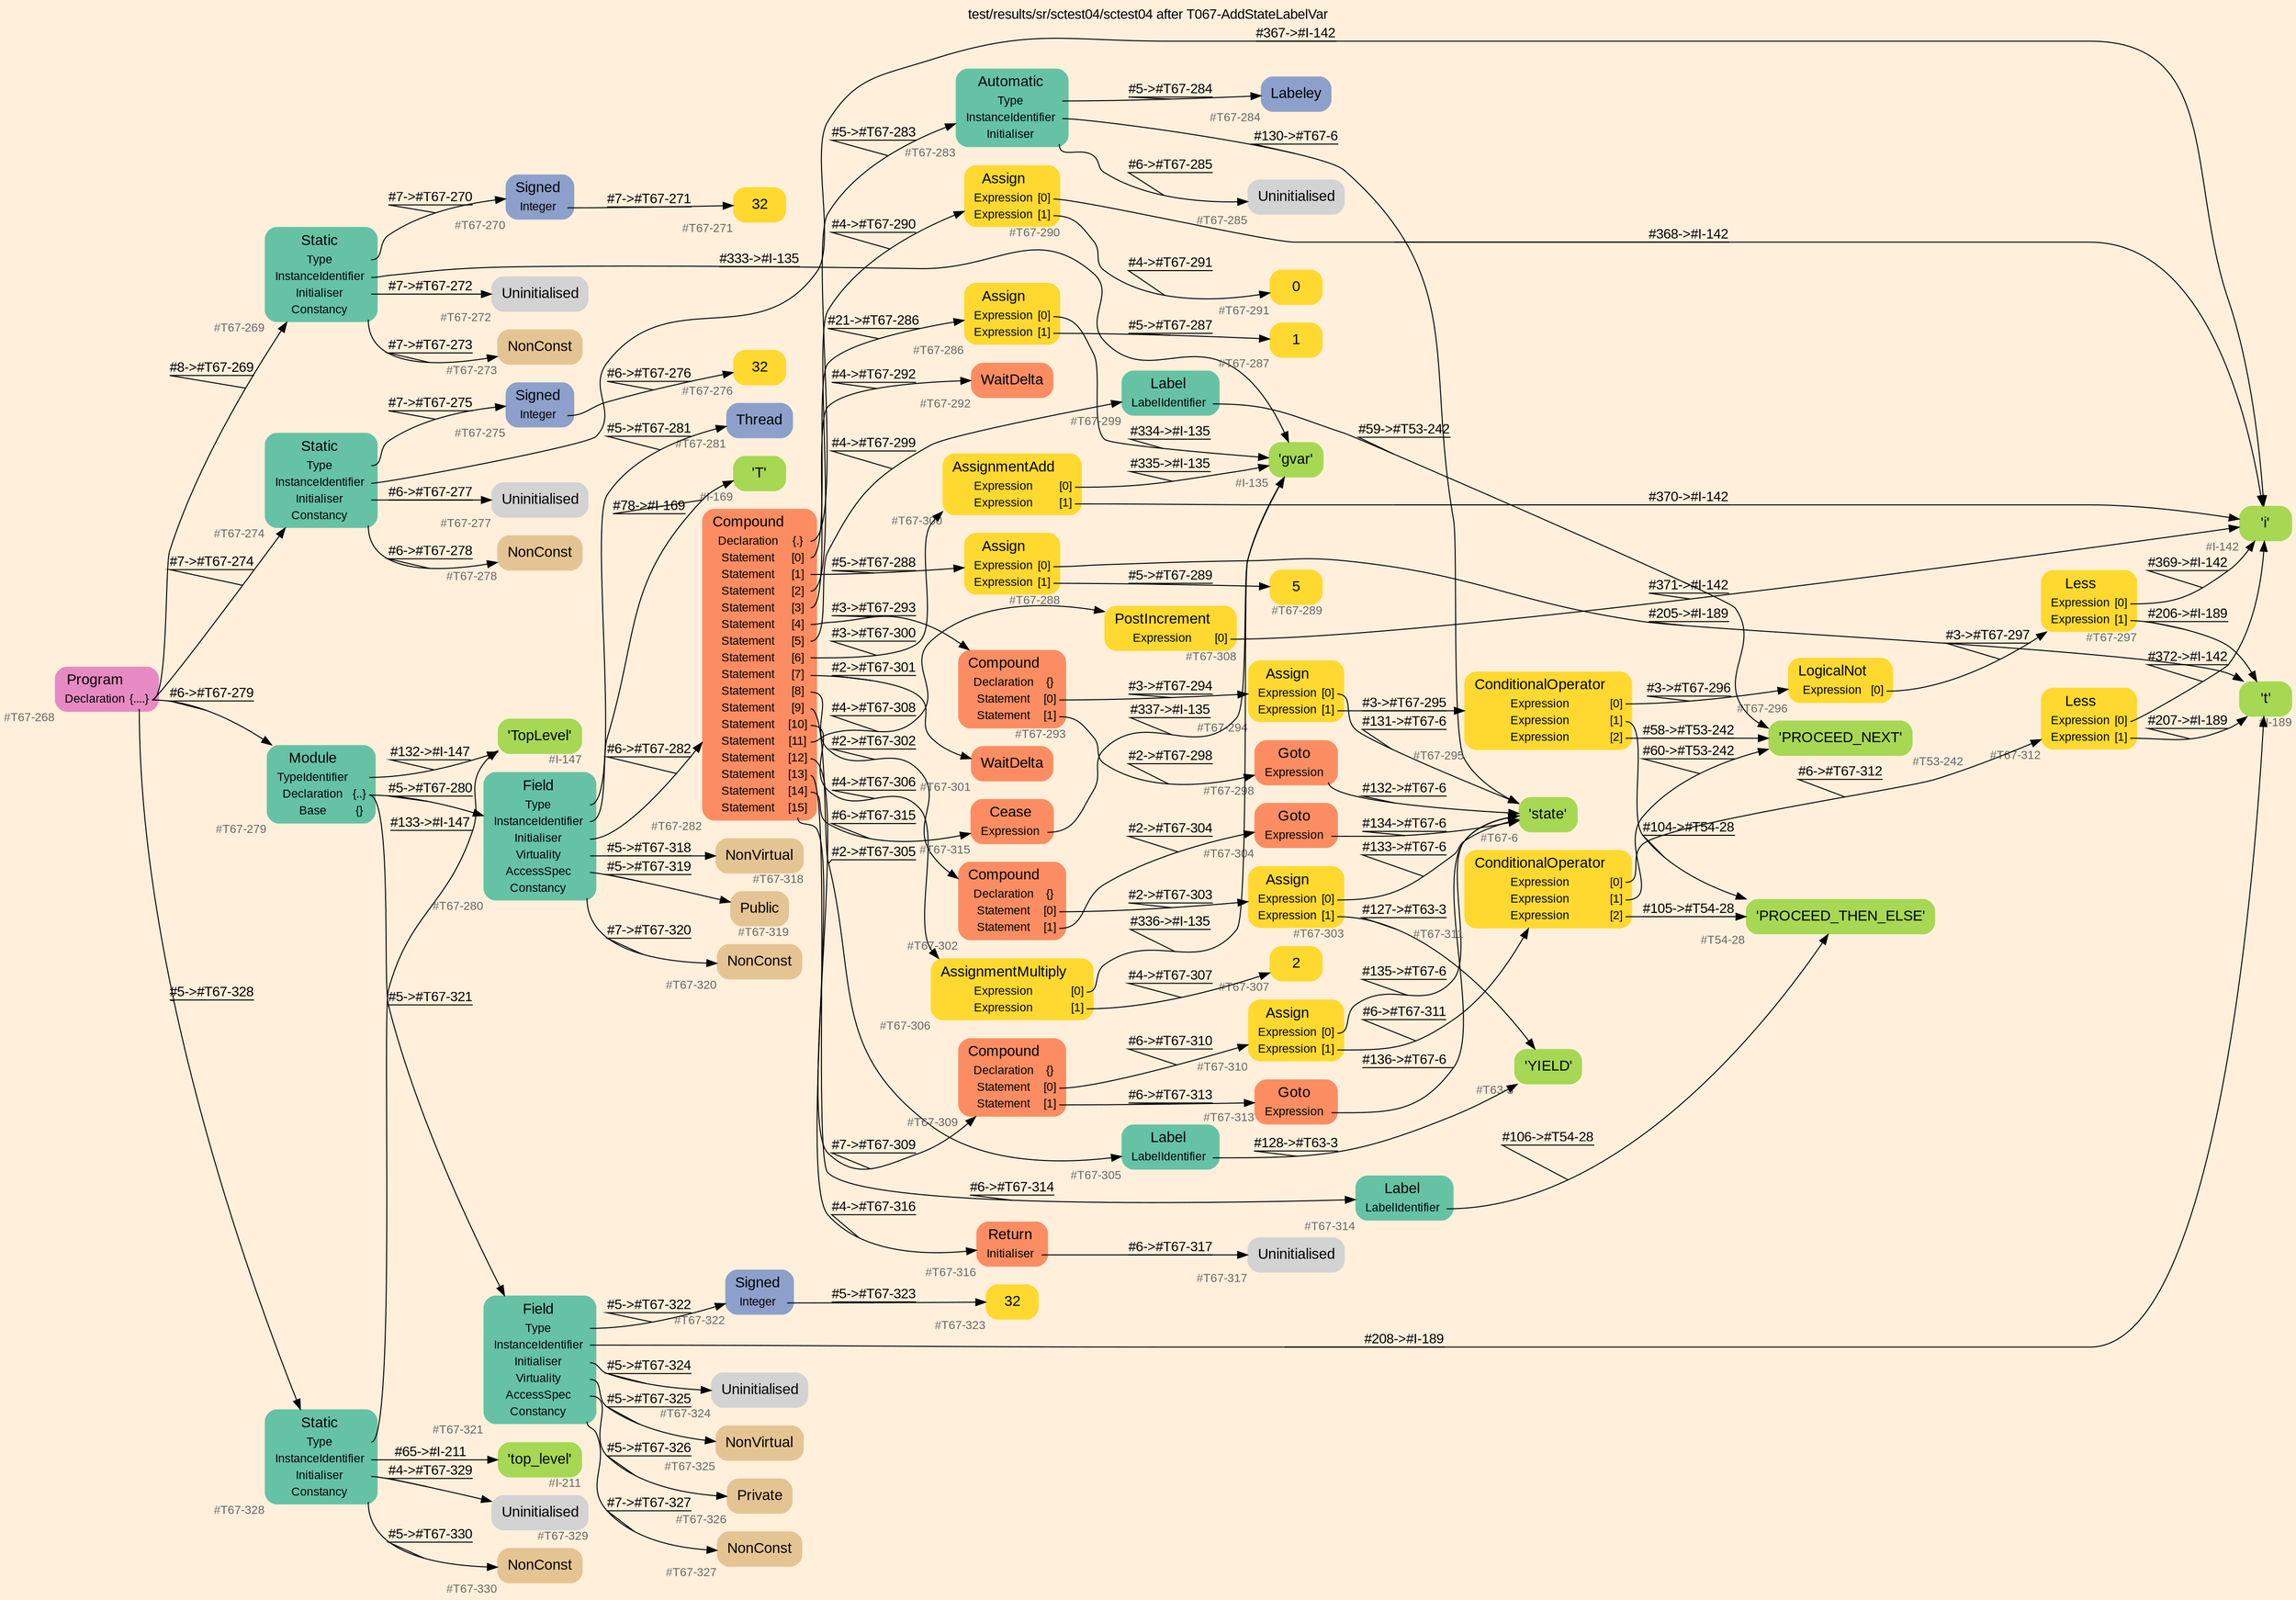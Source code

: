 digraph "test/results/sr/sctest04/sctest04 after T067-AddStateLabelVar" {
label = "test/results/sr/sctest04/sctest04 after T067-AddStateLabelVar"
labelloc = t
graph [
    rankdir = "LR"
    ranksep = 0.3
    bgcolor = antiquewhite1
    color = black
    fontcolor = black
    fontname = "Arial"
];
node [
    fontname = "Arial"
];
edge [
    fontname = "Arial"
];

// -------------------- node figure --------------------
// -------- block #T67-268 ----------
"#T67-268" [
    fillcolor = "/set28/4"
    xlabel = "#T67-268"
    fontsize = "12"
    fontcolor = grey40
    shape = "plaintext"
    label = <<TABLE BORDER="0" CELLBORDER="0" CELLSPACING="0">
     <TR><TD><FONT COLOR="black" POINT-SIZE="15">Program</FONT></TD></TR>
     <TR><TD><FONT COLOR="black" POINT-SIZE="12">Declaration</FONT></TD><TD PORT="port0"><FONT COLOR="black" POINT-SIZE="12">{....}</FONT></TD></TR>
    </TABLE>>
    style = "rounded,filled"
];

// -------- block #T67-269 ----------
"#T67-269" [
    fillcolor = "/set28/1"
    xlabel = "#T67-269"
    fontsize = "12"
    fontcolor = grey40
    shape = "plaintext"
    label = <<TABLE BORDER="0" CELLBORDER="0" CELLSPACING="0">
     <TR><TD><FONT COLOR="black" POINT-SIZE="15">Static</FONT></TD></TR>
     <TR><TD><FONT COLOR="black" POINT-SIZE="12">Type</FONT></TD><TD PORT="port0"></TD></TR>
     <TR><TD><FONT COLOR="black" POINT-SIZE="12">InstanceIdentifier</FONT></TD><TD PORT="port1"></TD></TR>
     <TR><TD><FONT COLOR="black" POINT-SIZE="12">Initialiser</FONT></TD><TD PORT="port2"></TD></TR>
     <TR><TD><FONT COLOR="black" POINT-SIZE="12">Constancy</FONT></TD><TD PORT="port3"></TD></TR>
    </TABLE>>
    style = "rounded,filled"
];

// -------- block #T67-270 ----------
"#T67-270" [
    fillcolor = "/set28/3"
    xlabel = "#T67-270"
    fontsize = "12"
    fontcolor = grey40
    shape = "plaintext"
    label = <<TABLE BORDER="0" CELLBORDER="0" CELLSPACING="0">
     <TR><TD><FONT COLOR="black" POINT-SIZE="15">Signed</FONT></TD></TR>
     <TR><TD><FONT COLOR="black" POINT-SIZE="12">Integer</FONT></TD><TD PORT="port0"></TD></TR>
    </TABLE>>
    style = "rounded,filled"
];

// -------- block #T67-271 ----------
"#T67-271" [
    fillcolor = "/set28/6"
    xlabel = "#T67-271"
    fontsize = "12"
    fontcolor = grey40
    shape = "plaintext"
    label = <<TABLE BORDER="0" CELLBORDER="0" CELLSPACING="0">
     <TR><TD><FONT COLOR="black" POINT-SIZE="15">32</FONT></TD></TR>
    </TABLE>>
    style = "rounded,filled"
];

// -------- block #I-135 ----------
"#I-135" [
    fillcolor = "/set28/5"
    xlabel = "#I-135"
    fontsize = "12"
    fontcolor = grey40
    shape = "plaintext"
    label = <<TABLE BORDER="0" CELLBORDER="0" CELLSPACING="0">
     <TR><TD><FONT COLOR="black" POINT-SIZE="15">'gvar'</FONT></TD></TR>
    </TABLE>>
    style = "rounded,filled"
];

// -------- block #T67-272 ----------
"#T67-272" [
    xlabel = "#T67-272"
    fontsize = "12"
    fontcolor = grey40
    shape = "plaintext"
    label = <<TABLE BORDER="0" CELLBORDER="0" CELLSPACING="0">
     <TR><TD><FONT COLOR="black" POINT-SIZE="15">Uninitialised</FONT></TD></TR>
    </TABLE>>
    style = "rounded,filled"
];

// -------- block #T67-273 ----------
"#T67-273" [
    fillcolor = "/set28/7"
    xlabel = "#T67-273"
    fontsize = "12"
    fontcolor = grey40
    shape = "plaintext"
    label = <<TABLE BORDER="0" CELLBORDER="0" CELLSPACING="0">
     <TR><TD><FONT COLOR="black" POINT-SIZE="15">NonConst</FONT></TD></TR>
    </TABLE>>
    style = "rounded,filled"
];

// -------- block #T67-274 ----------
"#T67-274" [
    fillcolor = "/set28/1"
    xlabel = "#T67-274"
    fontsize = "12"
    fontcolor = grey40
    shape = "plaintext"
    label = <<TABLE BORDER="0" CELLBORDER="0" CELLSPACING="0">
     <TR><TD><FONT COLOR="black" POINT-SIZE="15">Static</FONT></TD></TR>
     <TR><TD><FONT COLOR="black" POINT-SIZE="12">Type</FONT></TD><TD PORT="port0"></TD></TR>
     <TR><TD><FONT COLOR="black" POINT-SIZE="12">InstanceIdentifier</FONT></TD><TD PORT="port1"></TD></TR>
     <TR><TD><FONT COLOR="black" POINT-SIZE="12">Initialiser</FONT></TD><TD PORT="port2"></TD></TR>
     <TR><TD><FONT COLOR="black" POINT-SIZE="12">Constancy</FONT></TD><TD PORT="port3"></TD></TR>
    </TABLE>>
    style = "rounded,filled"
];

// -------- block #T67-275 ----------
"#T67-275" [
    fillcolor = "/set28/3"
    xlabel = "#T67-275"
    fontsize = "12"
    fontcolor = grey40
    shape = "plaintext"
    label = <<TABLE BORDER="0" CELLBORDER="0" CELLSPACING="0">
     <TR><TD><FONT COLOR="black" POINT-SIZE="15">Signed</FONT></TD></TR>
     <TR><TD><FONT COLOR="black" POINT-SIZE="12">Integer</FONT></TD><TD PORT="port0"></TD></TR>
    </TABLE>>
    style = "rounded,filled"
];

// -------- block #T67-276 ----------
"#T67-276" [
    fillcolor = "/set28/6"
    xlabel = "#T67-276"
    fontsize = "12"
    fontcolor = grey40
    shape = "plaintext"
    label = <<TABLE BORDER="0" CELLBORDER="0" CELLSPACING="0">
     <TR><TD><FONT COLOR="black" POINT-SIZE="15">32</FONT></TD></TR>
    </TABLE>>
    style = "rounded,filled"
];

// -------- block #I-142 ----------
"#I-142" [
    fillcolor = "/set28/5"
    xlabel = "#I-142"
    fontsize = "12"
    fontcolor = grey40
    shape = "plaintext"
    label = <<TABLE BORDER="0" CELLBORDER="0" CELLSPACING="0">
     <TR><TD><FONT COLOR="black" POINT-SIZE="15">'i'</FONT></TD></TR>
    </TABLE>>
    style = "rounded,filled"
];

// -------- block #T67-277 ----------
"#T67-277" [
    xlabel = "#T67-277"
    fontsize = "12"
    fontcolor = grey40
    shape = "plaintext"
    label = <<TABLE BORDER="0" CELLBORDER="0" CELLSPACING="0">
     <TR><TD><FONT COLOR="black" POINT-SIZE="15">Uninitialised</FONT></TD></TR>
    </TABLE>>
    style = "rounded,filled"
];

// -------- block #T67-278 ----------
"#T67-278" [
    fillcolor = "/set28/7"
    xlabel = "#T67-278"
    fontsize = "12"
    fontcolor = grey40
    shape = "plaintext"
    label = <<TABLE BORDER="0" CELLBORDER="0" CELLSPACING="0">
     <TR><TD><FONT COLOR="black" POINT-SIZE="15">NonConst</FONT></TD></TR>
    </TABLE>>
    style = "rounded,filled"
];

// -------- block #T67-279 ----------
"#T67-279" [
    fillcolor = "/set28/1"
    xlabel = "#T67-279"
    fontsize = "12"
    fontcolor = grey40
    shape = "plaintext"
    label = <<TABLE BORDER="0" CELLBORDER="0" CELLSPACING="0">
     <TR><TD><FONT COLOR="black" POINT-SIZE="15">Module</FONT></TD></TR>
     <TR><TD><FONT COLOR="black" POINT-SIZE="12">TypeIdentifier</FONT></TD><TD PORT="port0"></TD></TR>
     <TR><TD><FONT COLOR="black" POINT-SIZE="12">Declaration</FONT></TD><TD PORT="port1"><FONT COLOR="black" POINT-SIZE="12">{..}</FONT></TD></TR>
     <TR><TD><FONT COLOR="black" POINT-SIZE="12">Base</FONT></TD><TD PORT="port2"><FONT COLOR="black" POINT-SIZE="12">{}</FONT></TD></TR>
    </TABLE>>
    style = "rounded,filled"
];

// -------- block #I-147 ----------
"#I-147" [
    fillcolor = "/set28/5"
    xlabel = "#I-147"
    fontsize = "12"
    fontcolor = grey40
    shape = "plaintext"
    label = <<TABLE BORDER="0" CELLBORDER="0" CELLSPACING="0">
     <TR><TD><FONT COLOR="black" POINT-SIZE="15">'TopLevel'</FONT></TD></TR>
    </TABLE>>
    style = "rounded,filled"
];

// -------- block #T67-280 ----------
"#T67-280" [
    fillcolor = "/set28/1"
    xlabel = "#T67-280"
    fontsize = "12"
    fontcolor = grey40
    shape = "plaintext"
    label = <<TABLE BORDER="0" CELLBORDER="0" CELLSPACING="0">
     <TR><TD><FONT COLOR="black" POINT-SIZE="15">Field</FONT></TD></TR>
     <TR><TD><FONT COLOR="black" POINT-SIZE="12">Type</FONT></TD><TD PORT="port0"></TD></TR>
     <TR><TD><FONT COLOR="black" POINT-SIZE="12">InstanceIdentifier</FONT></TD><TD PORT="port1"></TD></TR>
     <TR><TD><FONT COLOR="black" POINT-SIZE="12">Initialiser</FONT></TD><TD PORT="port2"></TD></TR>
     <TR><TD><FONT COLOR="black" POINT-SIZE="12">Virtuality</FONT></TD><TD PORT="port3"></TD></TR>
     <TR><TD><FONT COLOR="black" POINT-SIZE="12">AccessSpec</FONT></TD><TD PORT="port4"></TD></TR>
     <TR><TD><FONT COLOR="black" POINT-SIZE="12">Constancy</FONT></TD><TD PORT="port5"></TD></TR>
    </TABLE>>
    style = "rounded,filled"
];

// -------- block #T67-281 ----------
"#T67-281" [
    fillcolor = "/set28/3"
    xlabel = "#T67-281"
    fontsize = "12"
    fontcolor = grey40
    shape = "plaintext"
    label = <<TABLE BORDER="0" CELLBORDER="0" CELLSPACING="0">
     <TR><TD><FONT COLOR="black" POINT-SIZE="15">Thread</FONT></TD></TR>
    </TABLE>>
    style = "rounded,filled"
];

// -------- block #I-169 ----------
"#I-169" [
    fillcolor = "/set28/5"
    xlabel = "#I-169"
    fontsize = "12"
    fontcolor = grey40
    shape = "plaintext"
    label = <<TABLE BORDER="0" CELLBORDER="0" CELLSPACING="0">
     <TR><TD><FONT COLOR="black" POINT-SIZE="15">'T'</FONT></TD></TR>
    </TABLE>>
    style = "rounded,filled"
];

// -------- block #T67-282 ----------
"#T67-282" [
    fillcolor = "/set28/2"
    xlabel = "#T67-282"
    fontsize = "12"
    fontcolor = grey40
    shape = "plaintext"
    label = <<TABLE BORDER="0" CELLBORDER="0" CELLSPACING="0">
     <TR><TD><FONT COLOR="black" POINT-SIZE="15">Compound</FONT></TD></TR>
     <TR><TD><FONT COLOR="black" POINT-SIZE="12">Declaration</FONT></TD><TD PORT="port0"><FONT COLOR="black" POINT-SIZE="12">{.}</FONT></TD></TR>
     <TR><TD><FONT COLOR="black" POINT-SIZE="12">Statement</FONT></TD><TD PORT="port1"><FONT COLOR="black" POINT-SIZE="12">[0]</FONT></TD></TR>
     <TR><TD><FONT COLOR="black" POINT-SIZE="12">Statement</FONT></TD><TD PORT="port2"><FONT COLOR="black" POINT-SIZE="12">[1]</FONT></TD></TR>
     <TR><TD><FONT COLOR="black" POINT-SIZE="12">Statement</FONT></TD><TD PORT="port3"><FONT COLOR="black" POINT-SIZE="12">[2]</FONT></TD></TR>
     <TR><TD><FONT COLOR="black" POINT-SIZE="12">Statement</FONT></TD><TD PORT="port4"><FONT COLOR="black" POINT-SIZE="12">[3]</FONT></TD></TR>
     <TR><TD><FONT COLOR="black" POINT-SIZE="12">Statement</FONT></TD><TD PORT="port5"><FONT COLOR="black" POINT-SIZE="12">[4]</FONT></TD></TR>
     <TR><TD><FONT COLOR="black" POINT-SIZE="12">Statement</FONT></TD><TD PORT="port6"><FONT COLOR="black" POINT-SIZE="12">[5]</FONT></TD></TR>
     <TR><TD><FONT COLOR="black" POINT-SIZE="12">Statement</FONT></TD><TD PORT="port7"><FONT COLOR="black" POINT-SIZE="12">[6]</FONT></TD></TR>
     <TR><TD><FONT COLOR="black" POINT-SIZE="12">Statement</FONT></TD><TD PORT="port8"><FONT COLOR="black" POINT-SIZE="12">[7]</FONT></TD></TR>
     <TR><TD><FONT COLOR="black" POINT-SIZE="12">Statement</FONT></TD><TD PORT="port9"><FONT COLOR="black" POINT-SIZE="12">[8]</FONT></TD></TR>
     <TR><TD><FONT COLOR="black" POINT-SIZE="12">Statement</FONT></TD><TD PORT="port10"><FONT COLOR="black" POINT-SIZE="12">[9]</FONT></TD></TR>
     <TR><TD><FONT COLOR="black" POINT-SIZE="12">Statement</FONT></TD><TD PORT="port11"><FONT COLOR="black" POINT-SIZE="12">[10]</FONT></TD></TR>
     <TR><TD><FONT COLOR="black" POINT-SIZE="12">Statement</FONT></TD><TD PORT="port12"><FONT COLOR="black" POINT-SIZE="12">[11]</FONT></TD></TR>
     <TR><TD><FONT COLOR="black" POINT-SIZE="12">Statement</FONT></TD><TD PORT="port13"><FONT COLOR="black" POINT-SIZE="12">[12]</FONT></TD></TR>
     <TR><TD><FONT COLOR="black" POINT-SIZE="12">Statement</FONT></TD><TD PORT="port14"><FONT COLOR="black" POINT-SIZE="12">[13]</FONT></TD></TR>
     <TR><TD><FONT COLOR="black" POINT-SIZE="12">Statement</FONT></TD><TD PORT="port15"><FONT COLOR="black" POINT-SIZE="12">[14]</FONT></TD></TR>
     <TR><TD><FONT COLOR="black" POINT-SIZE="12">Statement</FONT></TD><TD PORT="port16"><FONT COLOR="black" POINT-SIZE="12">[15]</FONT></TD></TR>
    </TABLE>>
    style = "rounded,filled"
];

// -------- block #T67-283 ----------
"#T67-283" [
    fillcolor = "/set28/1"
    xlabel = "#T67-283"
    fontsize = "12"
    fontcolor = grey40
    shape = "plaintext"
    label = <<TABLE BORDER="0" CELLBORDER="0" CELLSPACING="0">
     <TR><TD><FONT COLOR="black" POINT-SIZE="15">Automatic</FONT></TD></TR>
     <TR><TD><FONT COLOR="black" POINT-SIZE="12">Type</FONT></TD><TD PORT="port0"></TD></TR>
     <TR><TD><FONT COLOR="black" POINT-SIZE="12">InstanceIdentifier</FONT></TD><TD PORT="port1"></TD></TR>
     <TR><TD><FONT COLOR="black" POINT-SIZE="12">Initialiser</FONT></TD><TD PORT="port2"></TD></TR>
    </TABLE>>
    style = "rounded,filled"
];

// -------- block #T67-284 ----------
"#T67-284" [
    fillcolor = "/set28/3"
    xlabel = "#T67-284"
    fontsize = "12"
    fontcolor = grey40
    shape = "plaintext"
    label = <<TABLE BORDER="0" CELLBORDER="0" CELLSPACING="0">
     <TR><TD><FONT COLOR="black" POINT-SIZE="15">Labeley</FONT></TD></TR>
    </TABLE>>
    style = "rounded,filled"
];

// -------- block #T67-6 ----------
"#T67-6" [
    fillcolor = "/set28/5"
    xlabel = "#T67-6"
    fontsize = "12"
    fontcolor = grey40
    shape = "plaintext"
    label = <<TABLE BORDER="0" CELLBORDER="0" CELLSPACING="0">
     <TR><TD><FONT COLOR="black" POINT-SIZE="15">'state'</FONT></TD></TR>
    </TABLE>>
    style = "rounded,filled"
];

// -------- block #T67-285 ----------
"#T67-285" [
    xlabel = "#T67-285"
    fontsize = "12"
    fontcolor = grey40
    shape = "plaintext"
    label = <<TABLE BORDER="0" CELLBORDER="0" CELLSPACING="0">
     <TR><TD><FONT COLOR="black" POINT-SIZE="15">Uninitialised</FONT></TD></TR>
    </TABLE>>
    style = "rounded,filled"
];

// -------- block #T67-286 ----------
"#T67-286" [
    fillcolor = "/set28/6"
    xlabel = "#T67-286"
    fontsize = "12"
    fontcolor = grey40
    shape = "plaintext"
    label = <<TABLE BORDER="0" CELLBORDER="0" CELLSPACING="0">
     <TR><TD><FONT COLOR="black" POINT-SIZE="15">Assign</FONT></TD></TR>
     <TR><TD><FONT COLOR="black" POINT-SIZE="12">Expression</FONT></TD><TD PORT="port0"><FONT COLOR="black" POINT-SIZE="12">[0]</FONT></TD></TR>
     <TR><TD><FONT COLOR="black" POINT-SIZE="12">Expression</FONT></TD><TD PORT="port1"><FONT COLOR="black" POINT-SIZE="12">[1]</FONT></TD></TR>
    </TABLE>>
    style = "rounded,filled"
];

// -------- block #T67-287 ----------
"#T67-287" [
    fillcolor = "/set28/6"
    xlabel = "#T67-287"
    fontsize = "12"
    fontcolor = grey40
    shape = "plaintext"
    label = <<TABLE BORDER="0" CELLBORDER="0" CELLSPACING="0">
     <TR><TD><FONT COLOR="black" POINT-SIZE="15">1</FONT></TD></TR>
    </TABLE>>
    style = "rounded,filled"
];

// -------- block #T67-288 ----------
"#T67-288" [
    fillcolor = "/set28/6"
    xlabel = "#T67-288"
    fontsize = "12"
    fontcolor = grey40
    shape = "plaintext"
    label = <<TABLE BORDER="0" CELLBORDER="0" CELLSPACING="0">
     <TR><TD><FONT COLOR="black" POINT-SIZE="15">Assign</FONT></TD></TR>
     <TR><TD><FONT COLOR="black" POINT-SIZE="12">Expression</FONT></TD><TD PORT="port0"><FONT COLOR="black" POINT-SIZE="12">[0]</FONT></TD></TR>
     <TR><TD><FONT COLOR="black" POINT-SIZE="12">Expression</FONT></TD><TD PORT="port1"><FONT COLOR="black" POINT-SIZE="12">[1]</FONT></TD></TR>
    </TABLE>>
    style = "rounded,filled"
];

// -------- block #I-189 ----------
"#I-189" [
    fillcolor = "/set28/5"
    xlabel = "#I-189"
    fontsize = "12"
    fontcolor = grey40
    shape = "plaintext"
    label = <<TABLE BORDER="0" CELLBORDER="0" CELLSPACING="0">
     <TR><TD><FONT COLOR="black" POINT-SIZE="15">'t'</FONT></TD></TR>
    </TABLE>>
    style = "rounded,filled"
];

// -------- block #T67-289 ----------
"#T67-289" [
    fillcolor = "/set28/6"
    xlabel = "#T67-289"
    fontsize = "12"
    fontcolor = grey40
    shape = "plaintext"
    label = <<TABLE BORDER="0" CELLBORDER="0" CELLSPACING="0">
     <TR><TD><FONT COLOR="black" POINT-SIZE="15">5</FONT></TD></TR>
    </TABLE>>
    style = "rounded,filled"
];

// -------- block #T67-290 ----------
"#T67-290" [
    fillcolor = "/set28/6"
    xlabel = "#T67-290"
    fontsize = "12"
    fontcolor = grey40
    shape = "plaintext"
    label = <<TABLE BORDER="0" CELLBORDER="0" CELLSPACING="0">
     <TR><TD><FONT COLOR="black" POINT-SIZE="15">Assign</FONT></TD></TR>
     <TR><TD><FONT COLOR="black" POINT-SIZE="12">Expression</FONT></TD><TD PORT="port0"><FONT COLOR="black" POINT-SIZE="12">[0]</FONT></TD></TR>
     <TR><TD><FONT COLOR="black" POINT-SIZE="12">Expression</FONT></TD><TD PORT="port1"><FONT COLOR="black" POINT-SIZE="12">[1]</FONT></TD></TR>
    </TABLE>>
    style = "rounded,filled"
];

// -------- block #T67-291 ----------
"#T67-291" [
    fillcolor = "/set28/6"
    xlabel = "#T67-291"
    fontsize = "12"
    fontcolor = grey40
    shape = "plaintext"
    label = <<TABLE BORDER="0" CELLBORDER="0" CELLSPACING="0">
     <TR><TD><FONT COLOR="black" POINT-SIZE="15">0</FONT></TD></TR>
    </TABLE>>
    style = "rounded,filled"
];

// -------- block #T67-292 ----------
"#T67-292" [
    fillcolor = "/set28/2"
    xlabel = "#T67-292"
    fontsize = "12"
    fontcolor = grey40
    shape = "plaintext"
    label = <<TABLE BORDER="0" CELLBORDER="0" CELLSPACING="0">
     <TR><TD><FONT COLOR="black" POINT-SIZE="15">WaitDelta</FONT></TD></TR>
    </TABLE>>
    style = "rounded,filled"
];

// -------- block #T67-293 ----------
"#T67-293" [
    fillcolor = "/set28/2"
    xlabel = "#T67-293"
    fontsize = "12"
    fontcolor = grey40
    shape = "plaintext"
    label = <<TABLE BORDER="0" CELLBORDER="0" CELLSPACING="0">
     <TR><TD><FONT COLOR="black" POINT-SIZE="15">Compound</FONT></TD></TR>
     <TR><TD><FONT COLOR="black" POINT-SIZE="12">Declaration</FONT></TD><TD PORT="port0"><FONT COLOR="black" POINT-SIZE="12">{}</FONT></TD></TR>
     <TR><TD><FONT COLOR="black" POINT-SIZE="12">Statement</FONT></TD><TD PORT="port1"><FONT COLOR="black" POINT-SIZE="12">[0]</FONT></TD></TR>
     <TR><TD><FONT COLOR="black" POINT-SIZE="12">Statement</FONT></TD><TD PORT="port2"><FONT COLOR="black" POINT-SIZE="12">[1]</FONT></TD></TR>
    </TABLE>>
    style = "rounded,filled"
];

// -------- block #T67-294 ----------
"#T67-294" [
    fillcolor = "/set28/6"
    xlabel = "#T67-294"
    fontsize = "12"
    fontcolor = grey40
    shape = "plaintext"
    label = <<TABLE BORDER="0" CELLBORDER="0" CELLSPACING="0">
     <TR><TD><FONT COLOR="black" POINT-SIZE="15">Assign</FONT></TD></TR>
     <TR><TD><FONT COLOR="black" POINT-SIZE="12">Expression</FONT></TD><TD PORT="port0"><FONT COLOR="black" POINT-SIZE="12">[0]</FONT></TD></TR>
     <TR><TD><FONT COLOR="black" POINT-SIZE="12">Expression</FONT></TD><TD PORT="port1"><FONT COLOR="black" POINT-SIZE="12">[1]</FONT></TD></TR>
    </TABLE>>
    style = "rounded,filled"
];

// -------- block #T67-295 ----------
"#T67-295" [
    fillcolor = "/set28/6"
    xlabel = "#T67-295"
    fontsize = "12"
    fontcolor = grey40
    shape = "plaintext"
    label = <<TABLE BORDER="0" CELLBORDER="0" CELLSPACING="0">
     <TR><TD><FONT COLOR="black" POINT-SIZE="15">ConditionalOperator</FONT></TD></TR>
     <TR><TD><FONT COLOR="black" POINT-SIZE="12">Expression</FONT></TD><TD PORT="port0"><FONT COLOR="black" POINT-SIZE="12">[0]</FONT></TD></TR>
     <TR><TD><FONT COLOR="black" POINT-SIZE="12">Expression</FONT></TD><TD PORT="port1"><FONT COLOR="black" POINT-SIZE="12">[1]</FONT></TD></TR>
     <TR><TD><FONT COLOR="black" POINT-SIZE="12">Expression</FONT></TD><TD PORT="port2"><FONT COLOR="black" POINT-SIZE="12">[2]</FONT></TD></TR>
    </TABLE>>
    style = "rounded,filled"
];

// -------- block #T67-296 ----------
"#T67-296" [
    fillcolor = "/set28/6"
    xlabel = "#T67-296"
    fontsize = "12"
    fontcolor = grey40
    shape = "plaintext"
    label = <<TABLE BORDER="0" CELLBORDER="0" CELLSPACING="0">
     <TR><TD><FONT COLOR="black" POINT-SIZE="15">LogicalNot</FONT></TD></TR>
     <TR><TD><FONT COLOR="black" POINT-SIZE="12">Expression</FONT></TD><TD PORT="port0"><FONT COLOR="black" POINT-SIZE="12">[0]</FONT></TD></TR>
    </TABLE>>
    style = "rounded,filled"
];

// -------- block #T67-297 ----------
"#T67-297" [
    fillcolor = "/set28/6"
    xlabel = "#T67-297"
    fontsize = "12"
    fontcolor = grey40
    shape = "plaintext"
    label = <<TABLE BORDER="0" CELLBORDER="0" CELLSPACING="0">
     <TR><TD><FONT COLOR="black" POINT-SIZE="15">Less</FONT></TD></TR>
     <TR><TD><FONT COLOR="black" POINT-SIZE="12">Expression</FONT></TD><TD PORT="port0"><FONT COLOR="black" POINT-SIZE="12">[0]</FONT></TD></TR>
     <TR><TD><FONT COLOR="black" POINT-SIZE="12">Expression</FONT></TD><TD PORT="port1"><FONT COLOR="black" POINT-SIZE="12">[1]</FONT></TD></TR>
    </TABLE>>
    style = "rounded,filled"
];

// -------- block #T54-28 ----------
"#T54-28" [
    fillcolor = "/set28/5"
    xlabel = "#T54-28"
    fontsize = "12"
    fontcolor = grey40
    shape = "plaintext"
    label = <<TABLE BORDER="0" CELLBORDER="0" CELLSPACING="0">
     <TR><TD><FONT COLOR="black" POINT-SIZE="15">'PROCEED_THEN_ELSE'</FONT></TD></TR>
    </TABLE>>
    style = "rounded,filled"
];

// -------- block #T53-242 ----------
"#T53-242" [
    fillcolor = "/set28/5"
    xlabel = "#T53-242"
    fontsize = "12"
    fontcolor = grey40
    shape = "plaintext"
    label = <<TABLE BORDER="0" CELLBORDER="0" CELLSPACING="0">
     <TR><TD><FONT COLOR="black" POINT-SIZE="15">'PROCEED_NEXT'</FONT></TD></TR>
    </TABLE>>
    style = "rounded,filled"
];

// -------- block #T67-298 ----------
"#T67-298" [
    fillcolor = "/set28/2"
    xlabel = "#T67-298"
    fontsize = "12"
    fontcolor = grey40
    shape = "plaintext"
    label = <<TABLE BORDER="0" CELLBORDER="0" CELLSPACING="0">
     <TR><TD><FONT COLOR="black" POINT-SIZE="15">Goto</FONT></TD></TR>
     <TR><TD><FONT COLOR="black" POINT-SIZE="12">Expression</FONT></TD><TD PORT="port0"></TD></TR>
    </TABLE>>
    style = "rounded,filled"
];

// -------- block #T67-299 ----------
"#T67-299" [
    fillcolor = "/set28/1"
    xlabel = "#T67-299"
    fontsize = "12"
    fontcolor = grey40
    shape = "plaintext"
    label = <<TABLE BORDER="0" CELLBORDER="0" CELLSPACING="0">
     <TR><TD><FONT COLOR="black" POINT-SIZE="15">Label</FONT></TD></TR>
     <TR><TD><FONT COLOR="black" POINT-SIZE="12">LabelIdentifier</FONT></TD><TD PORT="port0"></TD></TR>
    </TABLE>>
    style = "rounded,filled"
];

// -------- block #T67-300 ----------
"#T67-300" [
    fillcolor = "/set28/6"
    xlabel = "#T67-300"
    fontsize = "12"
    fontcolor = grey40
    shape = "plaintext"
    label = <<TABLE BORDER="0" CELLBORDER="0" CELLSPACING="0">
     <TR><TD><FONT COLOR="black" POINT-SIZE="15">AssignmentAdd</FONT></TD></TR>
     <TR><TD><FONT COLOR="black" POINT-SIZE="12">Expression</FONT></TD><TD PORT="port0"><FONT COLOR="black" POINT-SIZE="12">[0]</FONT></TD></TR>
     <TR><TD><FONT COLOR="black" POINT-SIZE="12">Expression</FONT></TD><TD PORT="port1"><FONT COLOR="black" POINT-SIZE="12">[1]</FONT></TD></TR>
    </TABLE>>
    style = "rounded,filled"
];

// -------- block #T67-301 ----------
"#T67-301" [
    fillcolor = "/set28/2"
    xlabel = "#T67-301"
    fontsize = "12"
    fontcolor = grey40
    shape = "plaintext"
    label = <<TABLE BORDER="0" CELLBORDER="0" CELLSPACING="0">
     <TR><TD><FONT COLOR="black" POINT-SIZE="15">WaitDelta</FONT></TD></TR>
    </TABLE>>
    style = "rounded,filled"
];

// -------- block #T67-302 ----------
"#T67-302" [
    fillcolor = "/set28/2"
    xlabel = "#T67-302"
    fontsize = "12"
    fontcolor = grey40
    shape = "plaintext"
    label = <<TABLE BORDER="0" CELLBORDER="0" CELLSPACING="0">
     <TR><TD><FONT COLOR="black" POINT-SIZE="15">Compound</FONT></TD></TR>
     <TR><TD><FONT COLOR="black" POINT-SIZE="12">Declaration</FONT></TD><TD PORT="port0"><FONT COLOR="black" POINT-SIZE="12">{}</FONT></TD></TR>
     <TR><TD><FONT COLOR="black" POINT-SIZE="12">Statement</FONT></TD><TD PORT="port1"><FONT COLOR="black" POINT-SIZE="12">[0]</FONT></TD></TR>
     <TR><TD><FONT COLOR="black" POINT-SIZE="12">Statement</FONT></TD><TD PORT="port2"><FONT COLOR="black" POINT-SIZE="12">[1]</FONT></TD></TR>
    </TABLE>>
    style = "rounded,filled"
];

// -------- block #T67-303 ----------
"#T67-303" [
    fillcolor = "/set28/6"
    xlabel = "#T67-303"
    fontsize = "12"
    fontcolor = grey40
    shape = "plaintext"
    label = <<TABLE BORDER="0" CELLBORDER="0" CELLSPACING="0">
     <TR><TD><FONT COLOR="black" POINT-SIZE="15">Assign</FONT></TD></TR>
     <TR><TD><FONT COLOR="black" POINT-SIZE="12">Expression</FONT></TD><TD PORT="port0"><FONT COLOR="black" POINT-SIZE="12">[0]</FONT></TD></TR>
     <TR><TD><FONT COLOR="black" POINT-SIZE="12">Expression</FONT></TD><TD PORT="port1"><FONT COLOR="black" POINT-SIZE="12">[1]</FONT></TD></TR>
    </TABLE>>
    style = "rounded,filled"
];

// -------- block #T63-3 ----------
"#T63-3" [
    fillcolor = "/set28/5"
    xlabel = "#T63-3"
    fontsize = "12"
    fontcolor = grey40
    shape = "plaintext"
    label = <<TABLE BORDER="0" CELLBORDER="0" CELLSPACING="0">
     <TR><TD><FONT COLOR="black" POINT-SIZE="15">'YIELD'</FONT></TD></TR>
    </TABLE>>
    style = "rounded,filled"
];

// -------- block #T67-304 ----------
"#T67-304" [
    fillcolor = "/set28/2"
    xlabel = "#T67-304"
    fontsize = "12"
    fontcolor = grey40
    shape = "plaintext"
    label = <<TABLE BORDER="0" CELLBORDER="0" CELLSPACING="0">
     <TR><TD><FONT COLOR="black" POINT-SIZE="15">Goto</FONT></TD></TR>
     <TR><TD><FONT COLOR="black" POINT-SIZE="12">Expression</FONT></TD><TD PORT="port0"></TD></TR>
    </TABLE>>
    style = "rounded,filled"
];

// -------- block #T67-305 ----------
"#T67-305" [
    fillcolor = "/set28/1"
    xlabel = "#T67-305"
    fontsize = "12"
    fontcolor = grey40
    shape = "plaintext"
    label = <<TABLE BORDER="0" CELLBORDER="0" CELLSPACING="0">
     <TR><TD><FONT COLOR="black" POINT-SIZE="15">Label</FONT></TD></TR>
     <TR><TD><FONT COLOR="black" POINT-SIZE="12">LabelIdentifier</FONT></TD><TD PORT="port0"></TD></TR>
    </TABLE>>
    style = "rounded,filled"
];

// -------- block #T67-306 ----------
"#T67-306" [
    fillcolor = "/set28/6"
    xlabel = "#T67-306"
    fontsize = "12"
    fontcolor = grey40
    shape = "plaintext"
    label = <<TABLE BORDER="0" CELLBORDER="0" CELLSPACING="0">
     <TR><TD><FONT COLOR="black" POINT-SIZE="15">AssignmentMultiply</FONT></TD></TR>
     <TR><TD><FONT COLOR="black" POINT-SIZE="12">Expression</FONT></TD><TD PORT="port0"><FONT COLOR="black" POINT-SIZE="12">[0]</FONT></TD></TR>
     <TR><TD><FONT COLOR="black" POINT-SIZE="12">Expression</FONT></TD><TD PORT="port1"><FONT COLOR="black" POINT-SIZE="12">[1]</FONT></TD></TR>
    </TABLE>>
    style = "rounded,filled"
];

// -------- block #T67-307 ----------
"#T67-307" [
    fillcolor = "/set28/6"
    xlabel = "#T67-307"
    fontsize = "12"
    fontcolor = grey40
    shape = "plaintext"
    label = <<TABLE BORDER="0" CELLBORDER="0" CELLSPACING="0">
     <TR><TD><FONT COLOR="black" POINT-SIZE="15">2</FONT></TD></TR>
    </TABLE>>
    style = "rounded,filled"
];

// -------- block #T67-308 ----------
"#T67-308" [
    fillcolor = "/set28/6"
    xlabel = "#T67-308"
    fontsize = "12"
    fontcolor = grey40
    shape = "plaintext"
    label = <<TABLE BORDER="0" CELLBORDER="0" CELLSPACING="0">
     <TR><TD><FONT COLOR="black" POINT-SIZE="15">PostIncrement</FONT></TD></TR>
     <TR><TD><FONT COLOR="black" POINT-SIZE="12">Expression</FONT></TD><TD PORT="port0"><FONT COLOR="black" POINT-SIZE="12">[0]</FONT></TD></TR>
    </TABLE>>
    style = "rounded,filled"
];

// -------- block #T67-309 ----------
"#T67-309" [
    fillcolor = "/set28/2"
    xlabel = "#T67-309"
    fontsize = "12"
    fontcolor = grey40
    shape = "plaintext"
    label = <<TABLE BORDER="0" CELLBORDER="0" CELLSPACING="0">
     <TR><TD><FONT COLOR="black" POINT-SIZE="15">Compound</FONT></TD></TR>
     <TR><TD><FONT COLOR="black" POINT-SIZE="12">Declaration</FONT></TD><TD PORT="port0"><FONT COLOR="black" POINT-SIZE="12">{}</FONT></TD></TR>
     <TR><TD><FONT COLOR="black" POINT-SIZE="12">Statement</FONT></TD><TD PORT="port1"><FONT COLOR="black" POINT-SIZE="12">[0]</FONT></TD></TR>
     <TR><TD><FONT COLOR="black" POINT-SIZE="12">Statement</FONT></TD><TD PORT="port2"><FONT COLOR="black" POINT-SIZE="12">[1]</FONT></TD></TR>
    </TABLE>>
    style = "rounded,filled"
];

// -------- block #T67-310 ----------
"#T67-310" [
    fillcolor = "/set28/6"
    xlabel = "#T67-310"
    fontsize = "12"
    fontcolor = grey40
    shape = "plaintext"
    label = <<TABLE BORDER="0" CELLBORDER="0" CELLSPACING="0">
     <TR><TD><FONT COLOR="black" POINT-SIZE="15">Assign</FONT></TD></TR>
     <TR><TD><FONT COLOR="black" POINT-SIZE="12">Expression</FONT></TD><TD PORT="port0"><FONT COLOR="black" POINT-SIZE="12">[0]</FONT></TD></TR>
     <TR><TD><FONT COLOR="black" POINT-SIZE="12">Expression</FONT></TD><TD PORT="port1"><FONT COLOR="black" POINT-SIZE="12">[1]</FONT></TD></TR>
    </TABLE>>
    style = "rounded,filled"
];

// -------- block #T67-311 ----------
"#T67-311" [
    fillcolor = "/set28/6"
    xlabel = "#T67-311"
    fontsize = "12"
    fontcolor = grey40
    shape = "plaintext"
    label = <<TABLE BORDER="0" CELLBORDER="0" CELLSPACING="0">
     <TR><TD><FONT COLOR="black" POINT-SIZE="15">ConditionalOperator</FONT></TD></TR>
     <TR><TD><FONT COLOR="black" POINT-SIZE="12">Expression</FONT></TD><TD PORT="port0"><FONT COLOR="black" POINT-SIZE="12">[0]</FONT></TD></TR>
     <TR><TD><FONT COLOR="black" POINT-SIZE="12">Expression</FONT></TD><TD PORT="port1"><FONT COLOR="black" POINT-SIZE="12">[1]</FONT></TD></TR>
     <TR><TD><FONT COLOR="black" POINT-SIZE="12">Expression</FONT></TD><TD PORT="port2"><FONT COLOR="black" POINT-SIZE="12">[2]</FONT></TD></TR>
    </TABLE>>
    style = "rounded,filled"
];

// -------- block #T67-312 ----------
"#T67-312" [
    fillcolor = "/set28/6"
    xlabel = "#T67-312"
    fontsize = "12"
    fontcolor = grey40
    shape = "plaintext"
    label = <<TABLE BORDER="0" CELLBORDER="0" CELLSPACING="0">
     <TR><TD><FONT COLOR="black" POINT-SIZE="15">Less</FONT></TD></TR>
     <TR><TD><FONT COLOR="black" POINT-SIZE="12">Expression</FONT></TD><TD PORT="port0"><FONT COLOR="black" POINT-SIZE="12">[0]</FONT></TD></TR>
     <TR><TD><FONT COLOR="black" POINT-SIZE="12">Expression</FONT></TD><TD PORT="port1"><FONT COLOR="black" POINT-SIZE="12">[1]</FONT></TD></TR>
    </TABLE>>
    style = "rounded,filled"
];

// -------- block #T67-313 ----------
"#T67-313" [
    fillcolor = "/set28/2"
    xlabel = "#T67-313"
    fontsize = "12"
    fontcolor = grey40
    shape = "plaintext"
    label = <<TABLE BORDER="0" CELLBORDER="0" CELLSPACING="0">
     <TR><TD><FONT COLOR="black" POINT-SIZE="15">Goto</FONT></TD></TR>
     <TR><TD><FONT COLOR="black" POINT-SIZE="12">Expression</FONT></TD><TD PORT="port0"></TD></TR>
    </TABLE>>
    style = "rounded,filled"
];

// -------- block #T67-314 ----------
"#T67-314" [
    fillcolor = "/set28/1"
    xlabel = "#T67-314"
    fontsize = "12"
    fontcolor = grey40
    shape = "plaintext"
    label = <<TABLE BORDER="0" CELLBORDER="0" CELLSPACING="0">
     <TR><TD><FONT COLOR="black" POINT-SIZE="15">Label</FONT></TD></TR>
     <TR><TD><FONT COLOR="black" POINT-SIZE="12">LabelIdentifier</FONT></TD><TD PORT="port0"></TD></TR>
    </TABLE>>
    style = "rounded,filled"
];

// -------- block #T67-315 ----------
"#T67-315" [
    fillcolor = "/set28/2"
    xlabel = "#T67-315"
    fontsize = "12"
    fontcolor = grey40
    shape = "plaintext"
    label = <<TABLE BORDER="0" CELLBORDER="0" CELLSPACING="0">
     <TR><TD><FONT COLOR="black" POINT-SIZE="15">Cease</FONT></TD></TR>
     <TR><TD><FONT COLOR="black" POINT-SIZE="12">Expression</FONT></TD><TD PORT="port0"></TD></TR>
    </TABLE>>
    style = "rounded,filled"
];

// -------- block #T67-316 ----------
"#T67-316" [
    fillcolor = "/set28/2"
    xlabel = "#T67-316"
    fontsize = "12"
    fontcolor = grey40
    shape = "plaintext"
    label = <<TABLE BORDER="0" CELLBORDER="0" CELLSPACING="0">
     <TR><TD><FONT COLOR="black" POINT-SIZE="15">Return</FONT></TD></TR>
     <TR><TD><FONT COLOR="black" POINT-SIZE="12">Initialiser</FONT></TD><TD PORT="port0"></TD></TR>
    </TABLE>>
    style = "rounded,filled"
];

// -------- block #T67-317 ----------
"#T67-317" [
    xlabel = "#T67-317"
    fontsize = "12"
    fontcolor = grey40
    shape = "plaintext"
    label = <<TABLE BORDER="0" CELLBORDER="0" CELLSPACING="0">
     <TR><TD><FONT COLOR="black" POINT-SIZE="15">Uninitialised</FONT></TD></TR>
    </TABLE>>
    style = "rounded,filled"
];

// -------- block #T67-318 ----------
"#T67-318" [
    fillcolor = "/set28/7"
    xlabel = "#T67-318"
    fontsize = "12"
    fontcolor = grey40
    shape = "plaintext"
    label = <<TABLE BORDER="0" CELLBORDER="0" CELLSPACING="0">
     <TR><TD><FONT COLOR="black" POINT-SIZE="15">NonVirtual</FONT></TD></TR>
    </TABLE>>
    style = "rounded,filled"
];

// -------- block #T67-319 ----------
"#T67-319" [
    fillcolor = "/set28/7"
    xlabel = "#T67-319"
    fontsize = "12"
    fontcolor = grey40
    shape = "plaintext"
    label = <<TABLE BORDER="0" CELLBORDER="0" CELLSPACING="0">
     <TR><TD><FONT COLOR="black" POINT-SIZE="15">Public</FONT></TD></TR>
    </TABLE>>
    style = "rounded,filled"
];

// -------- block #T67-320 ----------
"#T67-320" [
    fillcolor = "/set28/7"
    xlabel = "#T67-320"
    fontsize = "12"
    fontcolor = grey40
    shape = "plaintext"
    label = <<TABLE BORDER="0" CELLBORDER="0" CELLSPACING="0">
     <TR><TD><FONT COLOR="black" POINT-SIZE="15">NonConst</FONT></TD></TR>
    </TABLE>>
    style = "rounded,filled"
];

// -------- block #T67-321 ----------
"#T67-321" [
    fillcolor = "/set28/1"
    xlabel = "#T67-321"
    fontsize = "12"
    fontcolor = grey40
    shape = "plaintext"
    label = <<TABLE BORDER="0" CELLBORDER="0" CELLSPACING="0">
     <TR><TD><FONT COLOR="black" POINT-SIZE="15">Field</FONT></TD></TR>
     <TR><TD><FONT COLOR="black" POINT-SIZE="12">Type</FONT></TD><TD PORT="port0"></TD></TR>
     <TR><TD><FONT COLOR="black" POINT-SIZE="12">InstanceIdentifier</FONT></TD><TD PORT="port1"></TD></TR>
     <TR><TD><FONT COLOR="black" POINT-SIZE="12">Initialiser</FONT></TD><TD PORT="port2"></TD></TR>
     <TR><TD><FONT COLOR="black" POINT-SIZE="12">Virtuality</FONT></TD><TD PORT="port3"></TD></TR>
     <TR><TD><FONT COLOR="black" POINT-SIZE="12">AccessSpec</FONT></TD><TD PORT="port4"></TD></TR>
     <TR><TD><FONT COLOR="black" POINT-SIZE="12">Constancy</FONT></TD><TD PORT="port5"></TD></TR>
    </TABLE>>
    style = "rounded,filled"
];

// -------- block #T67-322 ----------
"#T67-322" [
    fillcolor = "/set28/3"
    xlabel = "#T67-322"
    fontsize = "12"
    fontcolor = grey40
    shape = "plaintext"
    label = <<TABLE BORDER="0" CELLBORDER="0" CELLSPACING="0">
     <TR><TD><FONT COLOR="black" POINT-SIZE="15">Signed</FONT></TD></TR>
     <TR><TD><FONT COLOR="black" POINT-SIZE="12">Integer</FONT></TD><TD PORT="port0"></TD></TR>
    </TABLE>>
    style = "rounded,filled"
];

// -------- block #T67-323 ----------
"#T67-323" [
    fillcolor = "/set28/6"
    xlabel = "#T67-323"
    fontsize = "12"
    fontcolor = grey40
    shape = "plaintext"
    label = <<TABLE BORDER="0" CELLBORDER="0" CELLSPACING="0">
     <TR><TD><FONT COLOR="black" POINT-SIZE="15">32</FONT></TD></TR>
    </TABLE>>
    style = "rounded,filled"
];

// -------- block #T67-324 ----------
"#T67-324" [
    xlabel = "#T67-324"
    fontsize = "12"
    fontcolor = grey40
    shape = "plaintext"
    label = <<TABLE BORDER="0" CELLBORDER="0" CELLSPACING="0">
     <TR><TD><FONT COLOR="black" POINT-SIZE="15">Uninitialised</FONT></TD></TR>
    </TABLE>>
    style = "rounded,filled"
];

// -------- block #T67-325 ----------
"#T67-325" [
    fillcolor = "/set28/7"
    xlabel = "#T67-325"
    fontsize = "12"
    fontcolor = grey40
    shape = "plaintext"
    label = <<TABLE BORDER="0" CELLBORDER="0" CELLSPACING="0">
     <TR><TD><FONT COLOR="black" POINT-SIZE="15">NonVirtual</FONT></TD></TR>
    </TABLE>>
    style = "rounded,filled"
];

// -------- block #T67-326 ----------
"#T67-326" [
    fillcolor = "/set28/7"
    xlabel = "#T67-326"
    fontsize = "12"
    fontcolor = grey40
    shape = "plaintext"
    label = <<TABLE BORDER="0" CELLBORDER="0" CELLSPACING="0">
     <TR><TD><FONT COLOR="black" POINT-SIZE="15">Private</FONT></TD></TR>
    </TABLE>>
    style = "rounded,filled"
];

// -------- block #T67-327 ----------
"#T67-327" [
    fillcolor = "/set28/7"
    xlabel = "#T67-327"
    fontsize = "12"
    fontcolor = grey40
    shape = "plaintext"
    label = <<TABLE BORDER="0" CELLBORDER="0" CELLSPACING="0">
     <TR><TD><FONT COLOR="black" POINT-SIZE="15">NonConst</FONT></TD></TR>
    </TABLE>>
    style = "rounded,filled"
];

// -------- block #T67-328 ----------
"#T67-328" [
    fillcolor = "/set28/1"
    xlabel = "#T67-328"
    fontsize = "12"
    fontcolor = grey40
    shape = "plaintext"
    label = <<TABLE BORDER="0" CELLBORDER="0" CELLSPACING="0">
     <TR><TD><FONT COLOR="black" POINT-SIZE="15">Static</FONT></TD></TR>
     <TR><TD><FONT COLOR="black" POINT-SIZE="12">Type</FONT></TD><TD PORT="port0"></TD></TR>
     <TR><TD><FONT COLOR="black" POINT-SIZE="12">InstanceIdentifier</FONT></TD><TD PORT="port1"></TD></TR>
     <TR><TD><FONT COLOR="black" POINT-SIZE="12">Initialiser</FONT></TD><TD PORT="port2"></TD></TR>
     <TR><TD><FONT COLOR="black" POINT-SIZE="12">Constancy</FONT></TD><TD PORT="port3"></TD></TR>
    </TABLE>>
    style = "rounded,filled"
];

// -------- block #I-211 ----------
"#I-211" [
    fillcolor = "/set28/5"
    xlabel = "#I-211"
    fontsize = "12"
    fontcolor = grey40
    shape = "plaintext"
    label = <<TABLE BORDER="0" CELLBORDER="0" CELLSPACING="0">
     <TR><TD><FONT COLOR="black" POINT-SIZE="15">'top_level'</FONT></TD></TR>
    </TABLE>>
    style = "rounded,filled"
];

// -------- block #T67-329 ----------
"#T67-329" [
    xlabel = "#T67-329"
    fontsize = "12"
    fontcolor = grey40
    shape = "plaintext"
    label = <<TABLE BORDER="0" CELLBORDER="0" CELLSPACING="0">
     <TR><TD><FONT COLOR="black" POINT-SIZE="15">Uninitialised</FONT></TD></TR>
    </TABLE>>
    style = "rounded,filled"
];

// -------- block #T67-330 ----------
"#T67-330" [
    fillcolor = "/set28/7"
    xlabel = "#T67-330"
    fontsize = "12"
    fontcolor = grey40
    shape = "plaintext"
    label = <<TABLE BORDER="0" CELLBORDER="0" CELLSPACING="0">
     <TR><TD><FONT COLOR="black" POINT-SIZE="15">NonConst</FONT></TD></TR>
    </TABLE>>
    style = "rounded,filled"
];

"#T67-268":port0 -> "#T67-269" [
    label = "#8-&gt;#T67-269"
    decorate = true
    color = black
    fontcolor = black
];

"#T67-268":port0 -> "#T67-274" [
    label = "#7-&gt;#T67-274"
    decorate = true
    color = black
    fontcolor = black
];

"#T67-268":port0 -> "#T67-279" [
    label = "#6-&gt;#T67-279"
    decorate = true
    color = black
    fontcolor = black
];

"#T67-268":port0 -> "#T67-328" [
    label = "#5-&gt;#T67-328"
    decorate = true
    color = black
    fontcolor = black
];

"#T67-269":port0 -> "#T67-270" [
    label = "#7-&gt;#T67-270"
    decorate = true
    color = black
    fontcolor = black
];

"#T67-269":port1 -> "#I-135" [
    label = "#333-&gt;#I-135"
    decorate = true
    color = black
    fontcolor = black
];

"#T67-269":port2 -> "#T67-272" [
    label = "#7-&gt;#T67-272"
    decorate = true
    color = black
    fontcolor = black
];

"#T67-269":port3 -> "#T67-273" [
    label = "#7-&gt;#T67-273"
    decorate = true
    color = black
    fontcolor = black
];

"#T67-270":port0 -> "#T67-271" [
    label = "#7-&gt;#T67-271"
    decorate = true
    color = black
    fontcolor = black
];

"#T67-274":port0 -> "#T67-275" [
    label = "#7-&gt;#T67-275"
    decorate = true
    color = black
    fontcolor = black
];

"#T67-274":port1 -> "#I-142" [
    label = "#367-&gt;#I-142"
    decorate = true
    color = black
    fontcolor = black
];

"#T67-274":port2 -> "#T67-277" [
    label = "#6-&gt;#T67-277"
    decorate = true
    color = black
    fontcolor = black
];

"#T67-274":port3 -> "#T67-278" [
    label = "#6-&gt;#T67-278"
    decorate = true
    color = black
    fontcolor = black
];

"#T67-275":port0 -> "#T67-276" [
    label = "#6-&gt;#T67-276"
    decorate = true
    color = black
    fontcolor = black
];

"#T67-279":port0 -> "#I-147" [
    label = "#132-&gt;#I-147"
    decorate = true
    color = black
    fontcolor = black
];

"#T67-279":port1 -> "#T67-280" [
    label = "#5-&gt;#T67-280"
    decorate = true
    color = black
    fontcolor = black
];

"#T67-279":port1 -> "#T67-321" [
    label = "#5-&gt;#T67-321"
    decorate = true
    color = black
    fontcolor = black
];

"#T67-280":port0 -> "#T67-281" [
    label = "#5-&gt;#T67-281"
    decorate = true
    color = black
    fontcolor = black
];

"#T67-280":port1 -> "#I-169" [
    label = "#78-&gt;#I-169"
    decorate = true
    color = black
    fontcolor = black
];

"#T67-280":port2 -> "#T67-282" [
    label = "#6-&gt;#T67-282"
    decorate = true
    color = black
    fontcolor = black
];

"#T67-280":port3 -> "#T67-318" [
    label = "#5-&gt;#T67-318"
    decorate = true
    color = black
    fontcolor = black
];

"#T67-280":port4 -> "#T67-319" [
    label = "#5-&gt;#T67-319"
    decorate = true
    color = black
    fontcolor = black
];

"#T67-280":port5 -> "#T67-320" [
    label = "#7-&gt;#T67-320"
    decorate = true
    color = black
    fontcolor = black
];

"#T67-282":port0 -> "#T67-283" [
    label = "#5-&gt;#T67-283"
    decorate = true
    color = black
    fontcolor = black
];

"#T67-282":port1 -> "#T67-286" [
    label = "#21-&gt;#T67-286"
    decorate = true
    color = black
    fontcolor = black
];

"#T67-282":port2 -> "#T67-288" [
    label = "#5-&gt;#T67-288"
    decorate = true
    color = black
    fontcolor = black
];

"#T67-282":port3 -> "#T67-290" [
    label = "#4-&gt;#T67-290"
    decorate = true
    color = black
    fontcolor = black
];

"#T67-282":port4 -> "#T67-292" [
    label = "#4-&gt;#T67-292"
    decorate = true
    color = black
    fontcolor = black
];

"#T67-282":port5 -> "#T67-293" [
    label = "#3-&gt;#T67-293"
    decorate = true
    color = black
    fontcolor = black
];

"#T67-282":port6 -> "#T67-299" [
    label = "#4-&gt;#T67-299"
    decorate = true
    color = black
    fontcolor = black
];

"#T67-282":port7 -> "#T67-300" [
    label = "#3-&gt;#T67-300"
    decorate = true
    color = black
    fontcolor = black
];

"#T67-282":port8 -> "#T67-301" [
    label = "#2-&gt;#T67-301"
    decorate = true
    color = black
    fontcolor = black
];

"#T67-282":port9 -> "#T67-302" [
    label = "#2-&gt;#T67-302"
    decorate = true
    color = black
    fontcolor = black
];

"#T67-282":port10 -> "#T67-305" [
    label = "#2-&gt;#T67-305"
    decorate = true
    color = black
    fontcolor = black
];

"#T67-282":port11 -> "#T67-306" [
    label = "#4-&gt;#T67-306"
    decorate = true
    color = black
    fontcolor = black
];

"#T67-282":port12 -> "#T67-308" [
    label = "#4-&gt;#T67-308"
    decorate = true
    color = black
    fontcolor = black
];

"#T67-282":port13 -> "#T67-309" [
    label = "#7-&gt;#T67-309"
    decorate = true
    color = black
    fontcolor = black
];

"#T67-282":port14 -> "#T67-314" [
    label = "#6-&gt;#T67-314"
    decorate = true
    color = black
    fontcolor = black
];

"#T67-282":port15 -> "#T67-315" [
    label = "#6-&gt;#T67-315"
    decorate = true
    color = black
    fontcolor = black
];

"#T67-282":port16 -> "#T67-316" [
    label = "#4-&gt;#T67-316"
    decorate = true
    color = black
    fontcolor = black
];

"#T67-283":port0 -> "#T67-284" [
    label = "#5-&gt;#T67-284"
    decorate = true
    color = black
    fontcolor = black
];

"#T67-283":port1 -> "#T67-6" [
    label = "#130-&gt;#T67-6"
    decorate = true
    color = black
    fontcolor = black
];

"#T67-283":port2 -> "#T67-285" [
    label = "#6-&gt;#T67-285"
    decorate = true
    color = black
    fontcolor = black
];

"#T67-286":port0 -> "#I-135" [
    label = "#334-&gt;#I-135"
    decorate = true
    color = black
    fontcolor = black
];

"#T67-286":port1 -> "#T67-287" [
    label = "#5-&gt;#T67-287"
    decorate = true
    color = black
    fontcolor = black
];

"#T67-288":port0 -> "#I-189" [
    label = "#205-&gt;#I-189"
    decorate = true
    color = black
    fontcolor = black
];

"#T67-288":port1 -> "#T67-289" [
    label = "#5-&gt;#T67-289"
    decorate = true
    color = black
    fontcolor = black
];

"#T67-290":port0 -> "#I-142" [
    label = "#368-&gt;#I-142"
    decorate = true
    color = black
    fontcolor = black
];

"#T67-290":port1 -> "#T67-291" [
    label = "#4-&gt;#T67-291"
    decorate = true
    color = black
    fontcolor = black
];

"#T67-293":port1 -> "#T67-294" [
    label = "#3-&gt;#T67-294"
    decorate = true
    color = black
    fontcolor = black
];

"#T67-293":port2 -> "#T67-298" [
    label = "#2-&gt;#T67-298"
    decorate = true
    color = black
    fontcolor = black
];

"#T67-294":port0 -> "#T67-6" [
    label = "#131-&gt;#T67-6"
    decorate = true
    color = black
    fontcolor = black
];

"#T67-294":port1 -> "#T67-295" [
    label = "#3-&gt;#T67-295"
    decorate = true
    color = black
    fontcolor = black
];

"#T67-295":port0 -> "#T67-296" [
    label = "#3-&gt;#T67-296"
    decorate = true
    color = black
    fontcolor = black
];

"#T67-295":port1 -> "#T54-28" [
    label = "#104-&gt;#T54-28"
    decorate = true
    color = black
    fontcolor = black
];

"#T67-295":port2 -> "#T53-242" [
    label = "#58-&gt;#T53-242"
    decorate = true
    color = black
    fontcolor = black
];

"#T67-296":port0 -> "#T67-297" [
    label = "#3-&gt;#T67-297"
    decorate = true
    color = black
    fontcolor = black
];

"#T67-297":port0 -> "#I-142" [
    label = "#369-&gt;#I-142"
    decorate = true
    color = black
    fontcolor = black
];

"#T67-297":port1 -> "#I-189" [
    label = "#206-&gt;#I-189"
    decorate = true
    color = black
    fontcolor = black
];

"#T67-298":port0 -> "#T67-6" [
    label = "#132-&gt;#T67-6"
    decorate = true
    color = black
    fontcolor = black
];

"#T67-299":port0 -> "#T53-242" [
    label = "#59-&gt;#T53-242"
    decorate = true
    color = black
    fontcolor = black
];

"#T67-300":port0 -> "#I-135" [
    label = "#335-&gt;#I-135"
    decorate = true
    color = black
    fontcolor = black
];

"#T67-300":port1 -> "#I-142" [
    label = "#370-&gt;#I-142"
    decorate = true
    color = black
    fontcolor = black
];

"#T67-302":port1 -> "#T67-303" [
    label = "#2-&gt;#T67-303"
    decorate = true
    color = black
    fontcolor = black
];

"#T67-302":port2 -> "#T67-304" [
    label = "#2-&gt;#T67-304"
    decorate = true
    color = black
    fontcolor = black
];

"#T67-303":port0 -> "#T67-6" [
    label = "#133-&gt;#T67-6"
    decorate = true
    color = black
    fontcolor = black
];

"#T67-303":port1 -> "#T63-3" [
    label = "#127-&gt;#T63-3"
    decorate = true
    color = black
    fontcolor = black
];

"#T67-304":port0 -> "#T67-6" [
    label = "#134-&gt;#T67-6"
    decorate = true
    color = black
    fontcolor = black
];

"#T67-305":port0 -> "#T63-3" [
    label = "#128-&gt;#T63-3"
    decorate = true
    color = black
    fontcolor = black
];

"#T67-306":port0 -> "#I-135" [
    label = "#336-&gt;#I-135"
    decorate = true
    color = black
    fontcolor = black
];

"#T67-306":port1 -> "#T67-307" [
    label = "#4-&gt;#T67-307"
    decorate = true
    color = black
    fontcolor = black
];

"#T67-308":port0 -> "#I-142" [
    label = "#371-&gt;#I-142"
    decorate = true
    color = black
    fontcolor = black
];

"#T67-309":port1 -> "#T67-310" [
    label = "#6-&gt;#T67-310"
    decorate = true
    color = black
    fontcolor = black
];

"#T67-309":port2 -> "#T67-313" [
    label = "#6-&gt;#T67-313"
    decorate = true
    color = black
    fontcolor = black
];

"#T67-310":port0 -> "#T67-6" [
    label = "#135-&gt;#T67-6"
    decorate = true
    color = black
    fontcolor = black
];

"#T67-310":port1 -> "#T67-311" [
    label = "#6-&gt;#T67-311"
    decorate = true
    color = black
    fontcolor = black
];

"#T67-311":port0 -> "#T67-312" [
    label = "#6-&gt;#T67-312"
    decorate = true
    color = black
    fontcolor = black
];

"#T67-311":port1 -> "#T53-242" [
    label = "#60-&gt;#T53-242"
    decorate = true
    color = black
    fontcolor = black
];

"#T67-311":port2 -> "#T54-28" [
    label = "#105-&gt;#T54-28"
    decorate = true
    color = black
    fontcolor = black
];

"#T67-312":port0 -> "#I-142" [
    label = "#372-&gt;#I-142"
    decorate = true
    color = black
    fontcolor = black
];

"#T67-312":port1 -> "#I-189" [
    label = "#207-&gt;#I-189"
    decorate = true
    color = black
    fontcolor = black
];

"#T67-313":port0 -> "#T67-6" [
    label = "#136-&gt;#T67-6"
    decorate = true
    color = black
    fontcolor = black
];

"#T67-314":port0 -> "#T54-28" [
    label = "#106-&gt;#T54-28"
    decorate = true
    color = black
    fontcolor = black
];

"#T67-315":port0 -> "#I-135" [
    label = "#337-&gt;#I-135"
    decorate = true
    color = black
    fontcolor = black
];

"#T67-316":port0 -> "#T67-317" [
    label = "#6-&gt;#T67-317"
    decorate = true
    color = black
    fontcolor = black
];

"#T67-321":port0 -> "#T67-322" [
    label = "#5-&gt;#T67-322"
    decorate = true
    color = black
    fontcolor = black
];

"#T67-321":port1 -> "#I-189" [
    label = "#208-&gt;#I-189"
    decorate = true
    color = black
    fontcolor = black
];

"#T67-321":port2 -> "#T67-324" [
    label = "#5-&gt;#T67-324"
    decorate = true
    color = black
    fontcolor = black
];

"#T67-321":port3 -> "#T67-325" [
    label = "#5-&gt;#T67-325"
    decorate = true
    color = black
    fontcolor = black
];

"#T67-321":port4 -> "#T67-326" [
    label = "#5-&gt;#T67-326"
    decorate = true
    color = black
    fontcolor = black
];

"#T67-321":port5 -> "#T67-327" [
    label = "#7-&gt;#T67-327"
    decorate = true
    color = black
    fontcolor = black
];

"#T67-322":port0 -> "#T67-323" [
    label = "#5-&gt;#T67-323"
    decorate = true
    color = black
    fontcolor = black
];

"#T67-328":port0 -> "#I-147" [
    label = "#133-&gt;#I-147"
    decorate = true
    color = black
    fontcolor = black
];

"#T67-328":port1 -> "#I-211" [
    label = "#65-&gt;#I-211"
    decorate = true
    color = black
    fontcolor = black
];

"#T67-328":port2 -> "#T67-329" [
    label = "#4-&gt;#T67-329"
    decorate = true
    color = black
    fontcolor = black
];

"#T67-328":port3 -> "#T67-330" [
    label = "#5-&gt;#T67-330"
    decorate = true
    color = black
    fontcolor = black
];


}
